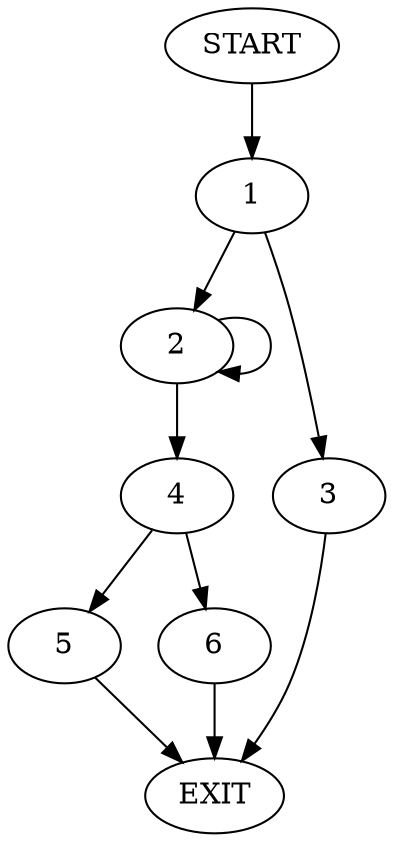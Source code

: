 digraph {
0 [label="START"]
7 [label="EXIT"]
0 -> 1
1 -> 2
1 -> 3
3 -> 7
2 -> 2
2 -> 4
4 -> 5
4 -> 6
6 -> 7
5 -> 7
}
